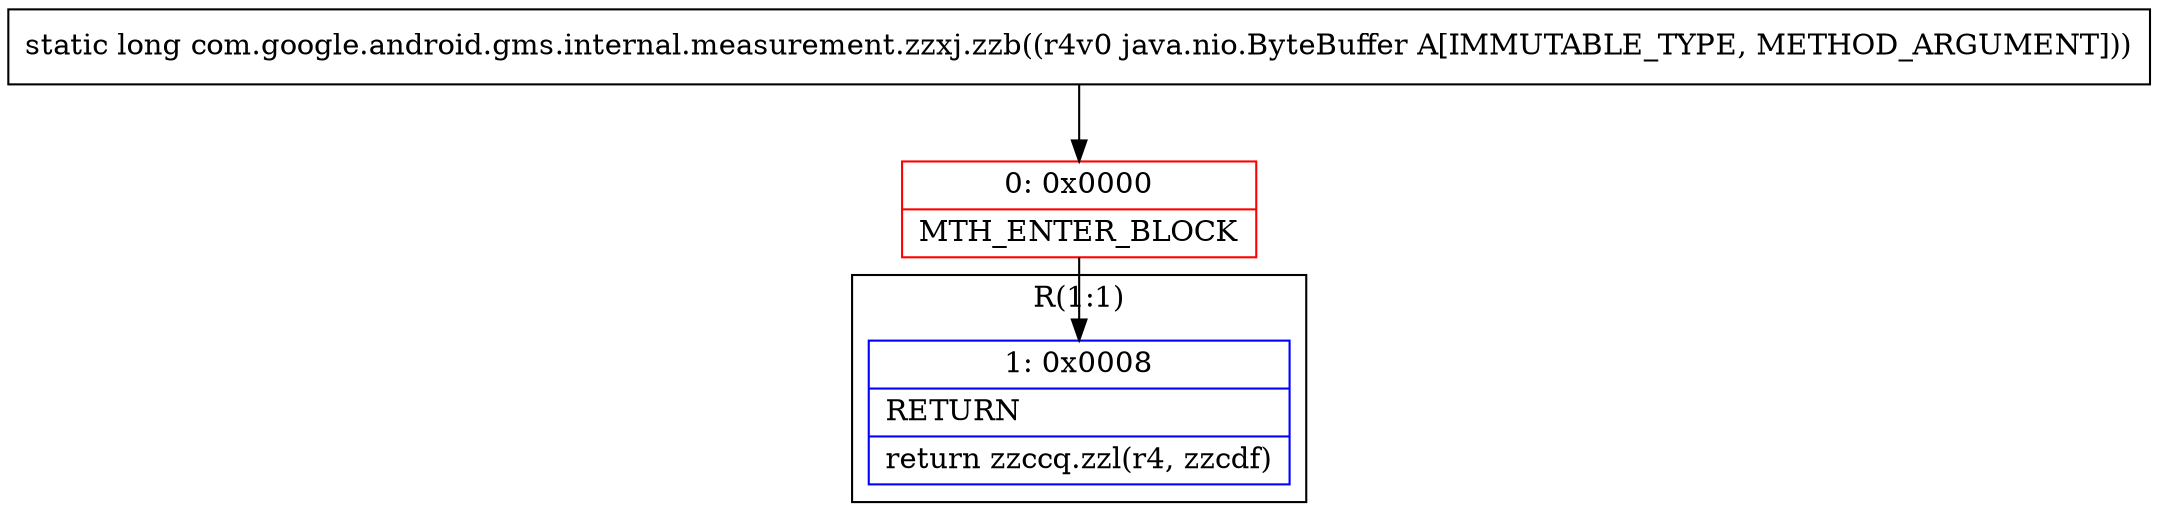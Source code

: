 digraph "CFG forcom.google.android.gms.internal.measurement.zzxj.zzb(Ljava\/nio\/ByteBuffer;)J" {
subgraph cluster_Region_1352875954 {
label = "R(1:1)";
node [shape=record,color=blue];
Node_1 [shape=record,label="{1\:\ 0x0008|RETURN\l|return zzccq.zzl(r4, zzcdf)\l}"];
}
Node_0 [shape=record,color=red,label="{0\:\ 0x0000|MTH_ENTER_BLOCK\l}"];
MethodNode[shape=record,label="{static long com.google.android.gms.internal.measurement.zzxj.zzb((r4v0 java.nio.ByteBuffer A[IMMUTABLE_TYPE, METHOD_ARGUMENT])) }"];
MethodNode -> Node_0;
Node_0 -> Node_1;
}


